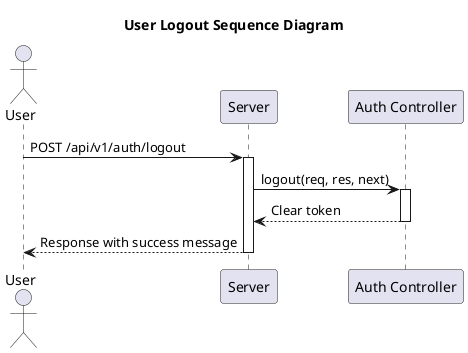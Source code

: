 @startuml User Logout Sequence Diagram 
title User Logout Sequence Diagram
actor User
participant "Server" as Server
participant "Auth Controller" as Auth

User -> Server: POST /api/v1/auth/logout
activate Server

Server -> Auth: logout(req, res, next)
activate Auth

Auth --> Server: Clear token
deactivate Auth

Server --> User: Response with success message
deactivate Server
@enduml